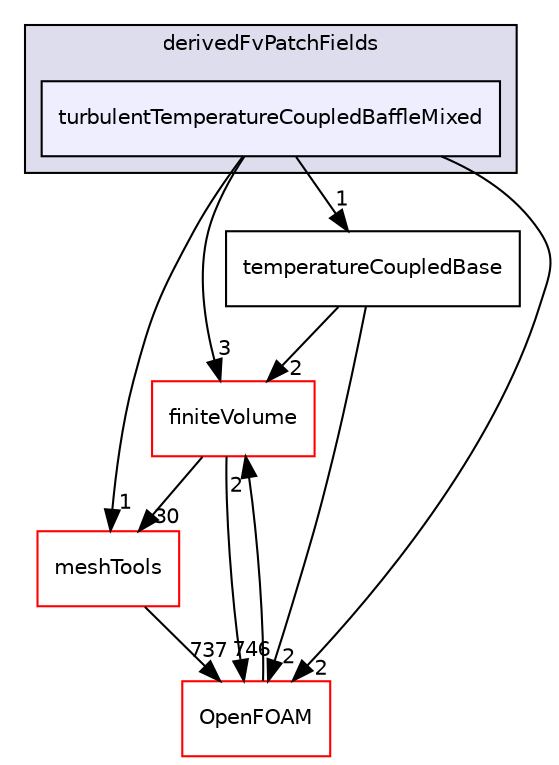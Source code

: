 digraph "src/TurbulenceModels/compressible/turbulentFluidThermoModels/derivedFvPatchFields/turbulentTemperatureCoupledBaffleMixed" {
  bgcolor=transparent;
  compound=true
  node [ fontsize="10", fontname="Helvetica"];
  edge [ labelfontsize="10", labelfontname="Helvetica"];
  subgraph clusterdir_d7c89f283599343304e45068c6742eff {
    graph [ bgcolor="#ddddee", pencolor="black", label="derivedFvPatchFields" fontname="Helvetica", fontsize="10", URL="dir_d7c89f283599343304e45068c6742eff.html"]
  dir_b485337e9b2400053d59a54e5abc1f3a [shape=box, label="turbulentTemperatureCoupledBaffleMixed", style="filled", fillcolor="#eeeeff", pencolor="black", URL="dir_b485337e9b2400053d59a54e5abc1f3a.html"];
  }
  dir_9bd15774b555cf7259a6fa18f99fe99b [shape=box label="finiteVolume" color="red" URL="dir_9bd15774b555cf7259a6fa18f99fe99b.html"];
  dir_ae30ad0bef50cf391b24c614251bb9fd [shape=box label="meshTools" color="red" URL="dir_ae30ad0bef50cf391b24c614251bb9fd.html"];
  dir_c5473ff19b20e6ec4dfe5c310b3778a8 [shape=box label="OpenFOAM" color="red" URL="dir_c5473ff19b20e6ec4dfe5c310b3778a8.html"];
  dir_167e230efc27073194ca695e31623f20 [shape=box label="temperatureCoupledBase" URL="dir_167e230efc27073194ca695e31623f20.html"];
  dir_9bd15774b555cf7259a6fa18f99fe99b->dir_ae30ad0bef50cf391b24c614251bb9fd [headlabel="30", labeldistance=1.5 headhref="dir_000898_001752.html"];
  dir_9bd15774b555cf7259a6fa18f99fe99b->dir_c5473ff19b20e6ec4dfe5c310b3778a8 [headlabel="746", labeldistance=1.5 headhref="dir_000898_001898.html"];
  dir_b485337e9b2400053d59a54e5abc1f3a->dir_9bd15774b555cf7259a6fa18f99fe99b [headlabel="3", labeldistance=1.5 headhref="dir_003076_000898.html"];
  dir_b485337e9b2400053d59a54e5abc1f3a->dir_ae30ad0bef50cf391b24c614251bb9fd [headlabel="1", labeldistance=1.5 headhref="dir_003076_001752.html"];
  dir_b485337e9b2400053d59a54e5abc1f3a->dir_c5473ff19b20e6ec4dfe5c310b3778a8 [headlabel="2", labeldistance=1.5 headhref="dir_003076_001898.html"];
  dir_b485337e9b2400053d59a54e5abc1f3a->dir_167e230efc27073194ca695e31623f20 [headlabel="1", labeldistance=1.5 headhref="dir_003076_003069.html"];
  dir_ae30ad0bef50cf391b24c614251bb9fd->dir_c5473ff19b20e6ec4dfe5c310b3778a8 [headlabel="737", labeldistance=1.5 headhref="dir_001752_001898.html"];
  dir_c5473ff19b20e6ec4dfe5c310b3778a8->dir_9bd15774b555cf7259a6fa18f99fe99b [headlabel="2", labeldistance=1.5 headhref="dir_001898_000898.html"];
  dir_167e230efc27073194ca695e31623f20->dir_9bd15774b555cf7259a6fa18f99fe99b [headlabel="2", labeldistance=1.5 headhref="dir_003069_000898.html"];
  dir_167e230efc27073194ca695e31623f20->dir_c5473ff19b20e6ec4dfe5c310b3778a8 [headlabel="2", labeldistance=1.5 headhref="dir_003069_001898.html"];
}

